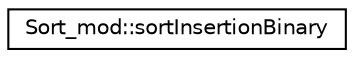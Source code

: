 digraph "Graphical Class Hierarchy"
{
 // LATEX_PDF_SIZE
  edge [fontname="Helvetica",fontsize="10",labelfontname="Helvetica",labelfontsize="10"];
  node [fontname="Helvetica",fontsize="10",shape=record];
  rankdir="LR";
  Node0 [label="Sort_mod::sortInsertionBinary",height=0.2,width=0.4,color="black", fillcolor="white", style="filled",URL="$interfaceSort__mod_1_1sortInsertionBinary.html",tooltip="Sort the input contiguous Array of rank 1 in ascending order, using the Insertion algorithm with Bina..."];
}
